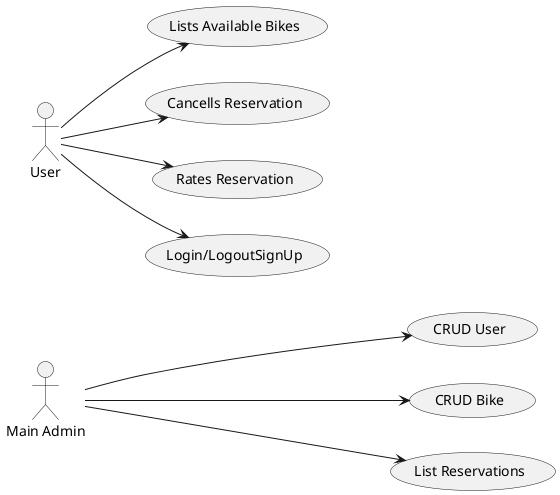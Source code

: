 @startuml
'https://plantuml.com/use-case-diagram

:Main Admin: as Admin

left to right direction
User --> (Lists Available Bikes)
User --> (Cancells Reservation)
User --> (Rates Reservation)
User --> (Login/LogoutSignUp)

Admin ---> (CRUD User)
Admin ---> (CRUD Bike)
Admin ---> (List Reservations)
@enduml
